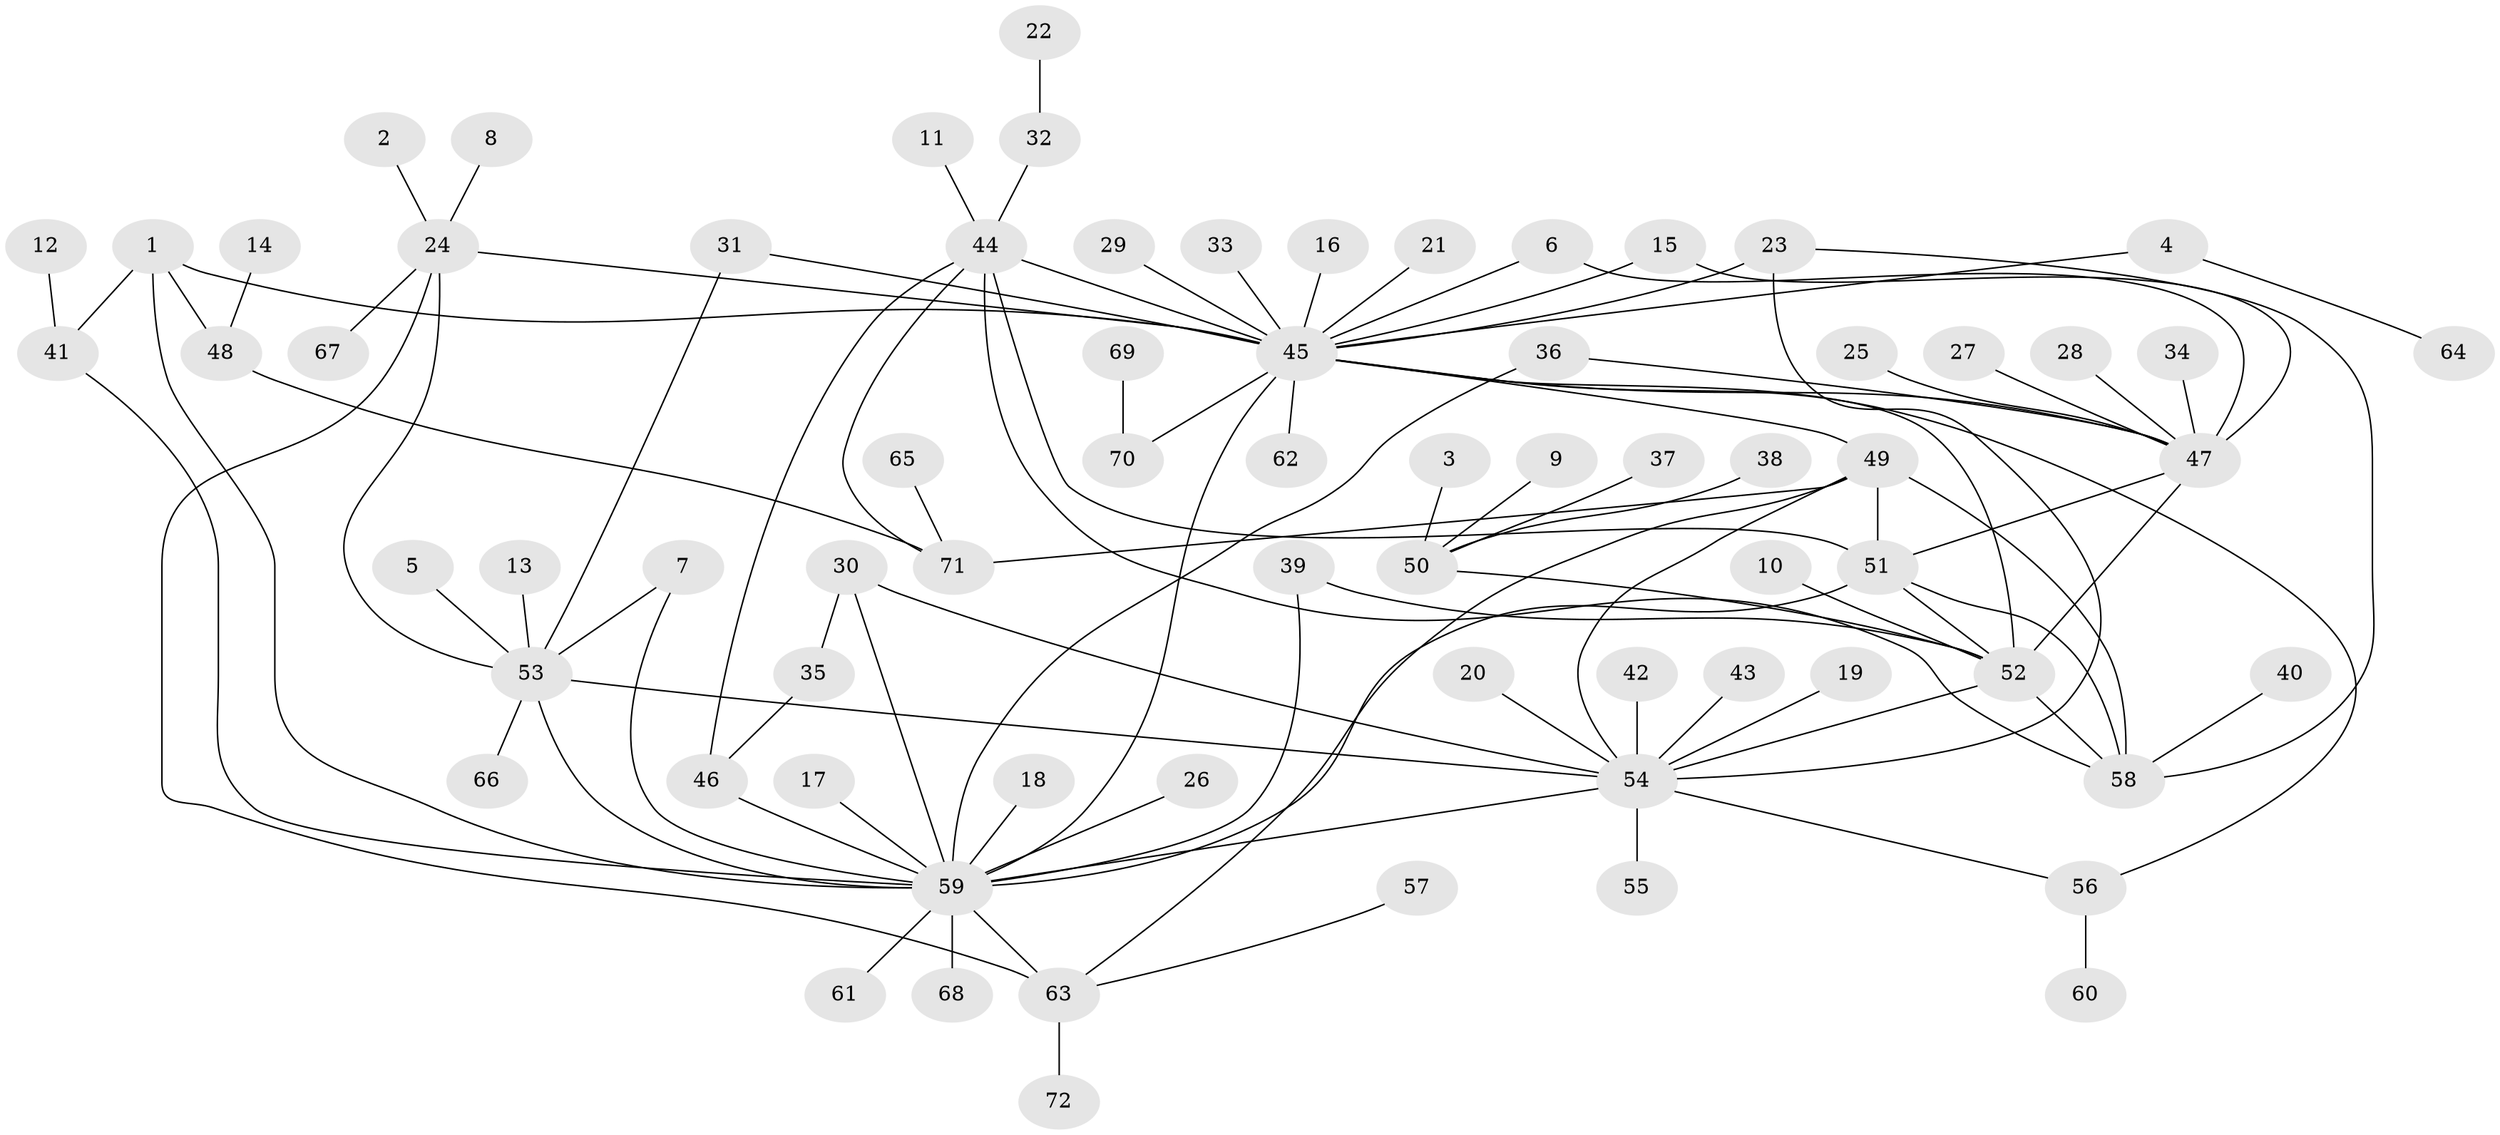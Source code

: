 // original degree distribution, {21: 0.007142857142857143, 6: 0.007142857142857143, 1: 0.5285714285714286, 7: 0.02142857142857143, 10: 0.007142857142857143, 3: 0.08571428571428572, 13: 0.014285714285714285, 4: 0.1, 5: 0.02857142857142857, 8: 0.014285714285714285, 2: 0.17857142857142858, 12: 0.007142857142857143}
// Generated by graph-tools (version 1.1) at 2025/50/03/09/25 03:50:00]
// undirected, 72 vertices, 101 edges
graph export_dot {
graph [start="1"]
  node [color=gray90,style=filled];
  1;
  2;
  3;
  4;
  5;
  6;
  7;
  8;
  9;
  10;
  11;
  12;
  13;
  14;
  15;
  16;
  17;
  18;
  19;
  20;
  21;
  22;
  23;
  24;
  25;
  26;
  27;
  28;
  29;
  30;
  31;
  32;
  33;
  34;
  35;
  36;
  37;
  38;
  39;
  40;
  41;
  42;
  43;
  44;
  45;
  46;
  47;
  48;
  49;
  50;
  51;
  52;
  53;
  54;
  55;
  56;
  57;
  58;
  59;
  60;
  61;
  62;
  63;
  64;
  65;
  66;
  67;
  68;
  69;
  70;
  71;
  72;
  1 -- 41 [weight=1.0];
  1 -- 45 [weight=1.0];
  1 -- 48 [weight=1.0];
  1 -- 59 [weight=1.0];
  2 -- 24 [weight=1.0];
  3 -- 50 [weight=1.0];
  4 -- 45 [weight=1.0];
  4 -- 64 [weight=1.0];
  5 -- 53 [weight=1.0];
  6 -- 45 [weight=1.0];
  6 -- 47 [weight=1.0];
  7 -- 53 [weight=1.0];
  7 -- 59 [weight=1.0];
  8 -- 24 [weight=1.0];
  9 -- 50 [weight=1.0];
  10 -- 52 [weight=1.0];
  11 -- 44 [weight=1.0];
  12 -- 41 [weight=1.0];
  13 -- 53 [weight=1.0];
  14 -- 48 [weight=1.0];
  15 -- 45 [weight=1.0];
  15 -- 47 [weight=1.0];
  16 -- 45 [weight=1.0];
  17 -- 59 [weight=1.0];
  18 -- 59 [weight=1.0];
  19 -- 54 [weight=1.0];
  20 -- 54 [weight=1.0];
  21 -- 45 [weight=1.0];
  22 -- 32 [weight=1.0];
  23 -- 45 [weight=1.0];
  23 -- 54 [weight=1.0];
  23 -- 58 [weight=1.0];
  24 -- 45 [weight=1.0];
  24 -- 53 [weight=1.0];
  24 -- 63 [weight=1.0];
  24 -- 67 [weight=1.0];
  25 -- 47 [weight=1.0];
  26 -- 59 [weight=1.0];
  27 -- 47 [weight=1.0];
  28 -- 47 [weight=1.0];
  29 -- 45 [weight=1.0];
  30 -- 35 [weight=1.0];
  30 -- 54 [weight=1.0];
  30 -- 59 [weight=1.0];
  31 -- 45 [weight=1.0];
  31 -- 53 [weight=1.0];
  32 -- 44 [weight=1.0];
  33 -- 45 [weight=1.0];
  34 -- 47 [weight=1.0];
  35 -- 46 [weight=1.0];
  36 -- 47 [weight=1.0];
  36 -- 59 [weight=1.0];
  37 -- 50 [weight=1.0];
  38 -- 50 [weight=1.0];
  39 -- 52 [weight=1.0];
  39 -- 59 [weight=1.0];
  40 -- 58 [weight=1.0];
  41 -- 59 [weight=1.0];
  42 -- 54 [weight=1.0];
  43 -- 54 [weight=1.0];
  44 -- 45 [weight=2.0];
  44 -- 46 [weight=1.0];
  44 -- 51 [weight=1.0];
  44 -- 58 [weight=1.0];
  44 -- 71 [weight=1.0];
  45 -- 47 [weight=1.0];
  45 -- 49 [weight=1.0];
  45 -- 52 [weight=1.0];
  45 -- 56 [weight=1.0];
  45 -- 59 [weight=1.0];
  45 -- 62 [weight=1.0];
  45 -- 70 [weight=1.0];
  46 -- 59 [weight=1.0];
  47 -- 51 [weight=1.0];
  47 -- 52 [weight=1.0];
  48 -- 71 [weight=1.0];
  49 -- 51 [weight=1.0];
  49 -- 54 [weight=1.0];
  49 -- 58 [weight=1.0];
  49 -- 63 [weight=1.0];
  49 -- 71 [weight=1.0];
  50 -- 52 [weight=1.0];
  51 -- 52 [weight=1.0];
  51 -- 58 [weight=1.0];
  51 -- 59 [weight=1.0];
  52 -- 54 [weight=1.0];
  52 -- 58 [weight=1.0];
  53 -- 54 [weight=1.0];
  53 -- 59 [weight=1.0];
  53 -- 66 [weight=1.0];
  54 -- 55 [weight=1.0];
  54 -- 56 [weight=1.0];
  54 -- 59 [weight=1.0];
  56 -- 60 [weight=1.0];
  57 -- 63 [weight=1.0];
  59 -- 61 [weight=1.0];
  59 -- 63 [weight=2.0];
  59 -- 68 [weight=1.0];
  63 -- 72 [weight=1.0];
  65 -- 71 [weight=1.0];
  69 -- 70 [weight=1.0];
}
